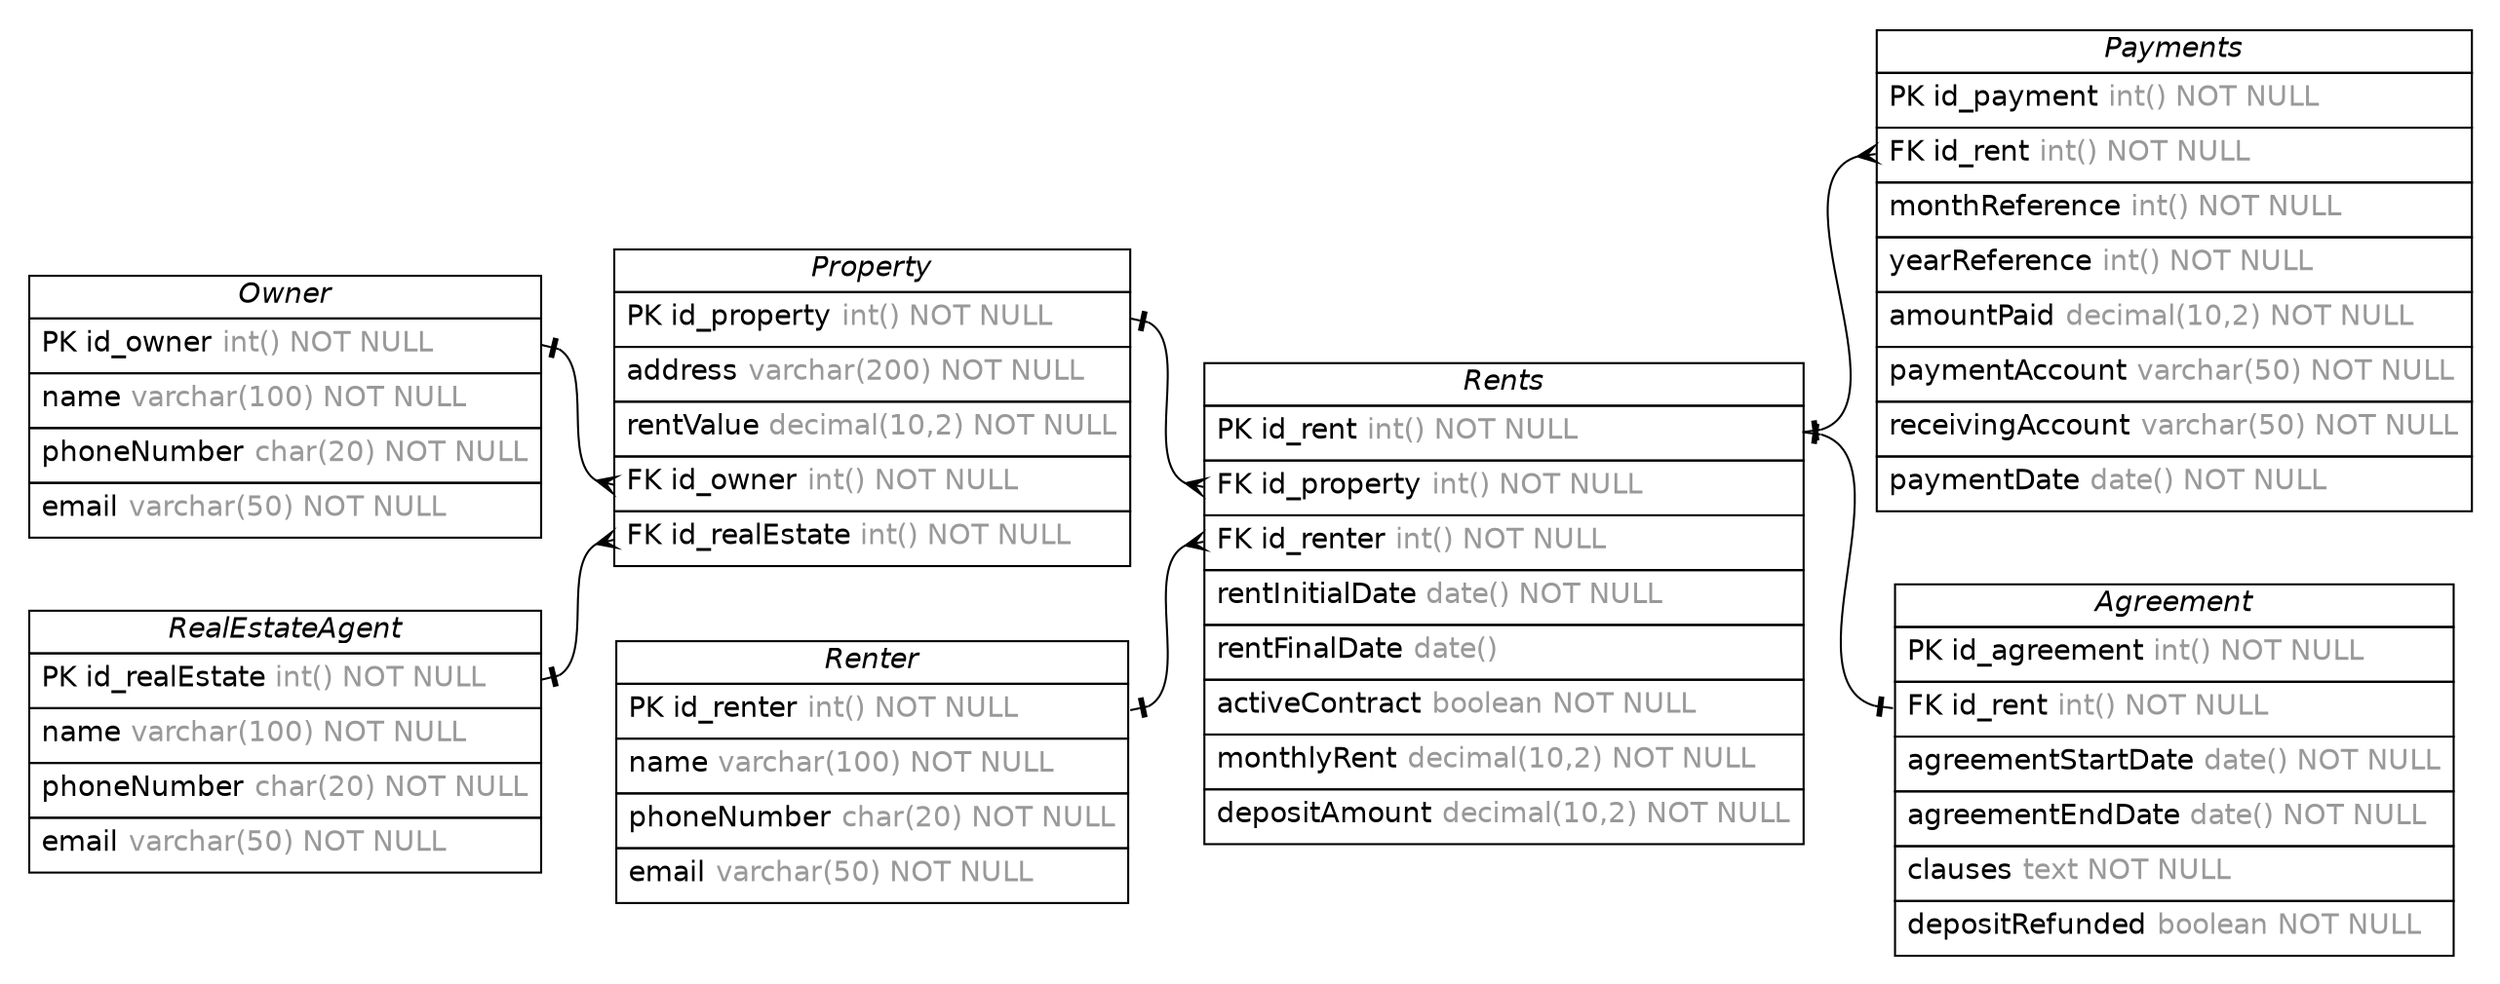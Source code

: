 /* created with ERDot < https://github.com/ehne/ERDot > */
digraph G {
    graph [
        nodesep=0.5;
        rankdir="LR";
        concentrate=true;
        splines="spline";
        fontname="Helvetica";
        pad="0.2,0.2",
        label="",
        
    ];
    
    node [shape=plain, fontname="Helvetica"];
    edge [
        dir=both,
        fontsize=12,
        arrowsize=0.9,
        penwidth=1.0,
        labelangle=32,
        labeldistance=1.8,
        fontname="Helvetica"
    ];
    
    "RealEstateAgent" [ label=<
        <table border="0" cellborder="1" cellspacing="0" >
        <tr><td><i>RealEstateAgent</i></td></tr>
        <tr><td port="id_realEstate" align="left" cellpadding="5">PK id_realEstate <font color="grey60">int() NOT NULL</font></td></tr>
        <tr><td port="name" align="left" cellpadding="5">name <font color="grey60">varchar(100) NOT NULL</font></td></tr>
        <tr><td port="phoneNumber" align="left" cellpadding="5">phoneNumber <font color="grey60">char(20) NOT NULL</font></td></tr>
        <tr><td port="email" align="left" cellpadding="5">email <font color="grey60">varchar(50) NOT NULL</font></td></tr>
    </table>>];
    "Owner" [ label=<
        <table border="0" cellborder="1" cellspacing="0" >
        <tr><td><i>Owner</i></td></tr>
        <tr><td port="id_owner" align="left" cellpadding="5">PK id_owner <font color="grey60">int() NOT NULL</font></td></tr>
        <tr><td port="name" align="left" cellpadding="5">name <font color="grey60">varchar(100) NOT NULL</font></td></tr>
        <tr><td port="phoneNumber" align="left" cellpadding="5">phoneNumber <font color="grey60">char(20) NOT NULL</font></td></tr>
        <tr><td port="email" align="left" cellpadding="5">email <font color="grey60">varchar(50) NOT NULL</font></td></tr>
    </table>>];
    "Renter" [ label=<
        <table border="0" cellborder="1" cellspacing="0" >
        <tr><td><i>Renter</i></td></tr>
        <tr><td port="id_renter" align="left" cellpadding="5">PK id_renter <font color="grey60">int() NOT NULL</font></td></tr>
        <tr><td port="name" align="left" cellpadding="5">name <font color="grey60">varchar(100) NOT NULL</font></td></tr>
        <tr><td port="phoneNumber" align="left" cellpadding="5">phoneNumber <font color="grey60">char(20) NOT NULL</font></td></tr>
        <tr><td port="email" align="left" cellpadding="5">email <font color="grey60">varchar(50) NOT NULL</font></td></tr>
    </table>>];
    "Property" [ label=<
        <table border="0" cellborder="1" cellspacing="0" >
        <tr><td><i>Property</i></td></tr>
        <tr><td port="id_property" align="left" cellpadding="5">PK id_property <font color="grey60">int() NOT NULL</font></td></tr>
        <tr><td port="address" align="left" cellpadding="5">address <font color="grey60">varchar(200) NOT NULL</font></td></tr>
        <tr><td port="rentValue" align="left" cellpadding="5">rentValue <font color="grey60">decimal(10,2) NOT NULL</font></td></tr>
        <tr><td port="id_owner" align="left" cellpadding="5">FK id_owner <font color="grey60">int() NOT NULL</font></td></tr>
        <tr><td port="id_realEstate" align="left" cellpadding="5">FK id_realEstate <font color="grey60">int() NOT NULL</font></td></tr>
    </table>>];
    "Rents" [ label=<
        <table border="0" cellborder="1" cellspacing="0" >
        <tr><td><i>Rents</i></td></tr>
        <tr><td port="id_rent" align="left" cellpadding="5">PK id_rent <font color="grey60">int() NOT NULL</font></td></tr>
        <tr><td port="id_property" align="left" cellpadding="5">FK id_property <font color="grey60">int() NOT NULL</font></td></tr>
        <tr><td port="id_renter" align="left" cellpadding="5">FK id_renter <font color="grey60">int() NOT NULL</font></td></tr>
        <tr><td port="rentInitialDate" align="left" cellpadding="5">rentInitialDate <font color="grey60">date() NOT NULL</font></td></tr>
        <tr><td port="rentFinalDate" align="left" cellpadding="5">rentFinalDate <font color="grey60">date()</font></td></tr>
        <tr><td port="activeContract" align="left" cellpadding="5">activeContract <font color="grey60">boolean NOT NULL</font></td></tr>
        <tr><td port="monthlyRent" align="left" cellpadding="5">monthlyRent <font color="grey60">decimal(10,2) NOT NULL</font></td></tr>
        <tr><td port="depositAmount" align="left" cellpadding="5">depositAmount <font color="grey60">decimal(10,2) NOT NULL</font></td></tr>
    </table>>];
    "Payments" [ label=<
        <table border="0" cellborder="1" cellspacing="0" >
        <tr><td><i>Payments</i></td></tr>
        <tr><td port="id_payment" align="left" cellpadding="5">PK id_payment <font color="grey60">int() NOT NULL</font></td></tr>
        <tr><td port="id_rent" align="left" cellpadding="5">FK id_rent <font color="grey60">int() NOT NULL</font></td></tr>
        <tr><td port="monthReference" align="left" cellpadding="5">monthReference <font color="grey60">int() NOT NULL</font></td></tr>
        <tr><td port="yearReference" align="left" cellpadding="5">yearReference <font color="grey60">int() NOT NULL</font></td></tr>
        <tr><td port="amountPaid" align="left" cellpadding="5">amountPaid <font color="grey60">decimal(10,2) NOT NULL</font></td></tr>
        <tr><td port="paymentAccount" align="left" cellpadding="5">paymentAccount <font color="grey60">varchar(50) NOT NULL</font></td></tr>
        <tr><td port="receivingAccount" align="left" cellpadding="5">receivingAccount <font color="grey60">varchar(50) NOT NULL</font></td></tr>
        <tr><td port="paymentDate" align="left" cellpadding="5">paymentDate <font color="grey60">date() NOT NULL</font></td></tr>
    </table>>];
    "Agreement" [ label=<
        <table border="0" cellborder="1" cellspacing="0" >
        <tr><td><i>Agreement</i></td></tr>
        <tr><td port="id_agreement" align="left" cellpadding="5">PK id_agreement <font color="grey60">int() NOT NULL</font></td></tr>
        <tr><td port="id_rent" align="left" cellpadding="5">FK id_rent <font color="grey60">int() NOT NULL</font></td></tr>
        <tr><td port="agreementStartDate" align="left" cellpadding="5">agreementStartDate <font color="grey60">date() NOT NULL</font></td></tr>
        <tr><td port="agreementEndDate" align="left" cellpadding="5">agreementEndDate <font color="grey60">date() NOT NULL</font></td></tr>
        <tr><td port="clauses" align="left" cellpadding="5">clauses <font color="grey60">text NOT NULL</font></td></tr>
        <tr><td port="depositRefunded" align="left" cellpadding="5">depositRefunded <font color="grey60">boolean NOT NULL</font></td></tr>
    </table>>];

    
    "Owner":"id_owner"->"Property":"id_owner" [
        arrowhead=ocrow,

        arrowtail=noneotee,
    ];

    
    "RealEstateAgent":"id_realEstate"->"Property":"id_realEstate" [
        arrowhead=ocrow,

        arrowtail=noneotee,
    ];

    
    "Property":"id_property"->"Rents":"id_property" [
        arrowhead=ocrow,

        arrowtail=noneotee,
    ];

    
    "Renter":"id_renter"->"Rents":"id_renter" [
        arrowhead=ocrow,

        arrowtail=noneotee,
    ];

    
    "Rents":"id_rent"->"Payments":"id_rent" [
        arrowhead=ocrow,

        arrowtail=noneotee,
    ];

    
    "Rents":"id_rent"->"Agreement":"id_rent" [
        arrowhead=noneotee,

        arrowtail=noneotee,
    ];



}
